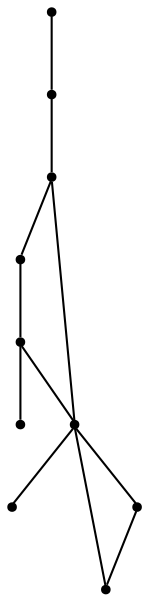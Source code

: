 graph {
  node [shape=point,comment="{\"directed\":false,\"doi\":\"10.1007/978-3-540-77537-9_14\",\"figure\":\"1 (1)\"}"]

  v0 [pos="900.4821196356485,2490.488661804199"]
  v1 [pos="811.353340565881,2442.9088307328657"]
  v2 [pos="847.0674088855122,2558.2632116699215"]
  v3 [pos="739.9877797060234,2371.5704396195842"]
  v4 [pos="739.9877797060234,2532.0037170965015"]
  v5 [pos="880.2170473231826,2639.0425956587355"]
  v6 [pos="680.5685936595117,2446.3475044111765"]
  v7 [pos="763.8179853661115,2662.8012829034974"]
  v8 [pos="656.8009319660275,2603.3421718111904"]
  v9 [pos="591.4398145897444,2532.0037170965015"]

  v0 -- v1 [id="-1",pos="900.4821196356485,2490.488661804199 811.353340565881,2442.9088307328657 811.353340565881,2442.9088307328657 811.353340565881,2442.9088307328657"]
  v8 -- v7 [id="-2",pos="656.8009319660275,2603.3421718111904 763.8179853661115,2662.8012829034974 763.8179853661115,2662.8012829034974 763.8179853661115,2662.8012829034974"]
  v6 -- v9 [id="-3",pos="680.5685936595117,2446.3475044111765 591.4398145897444,2532.0037170965015 591.4398145897444,2532.0037170965015 591.4398145897444,2532.0037170965015"]
  v6 -- v4 [id="-4",pos="680.5685936595117,2446.3475044111765 739.9877797060234,2532.0037170965015 739.9877797060234,2532.0037170965015 739.9877797060234,2532.0037170965015"]
  v4 -- v1 [id="-5",pos="739.9877797060234,2532.0037170965015 811.353340565881,2442.9088307328657 811.353340565881,2442.9088307328657 811.353340565881,2442.9088307328657"]
  v4 -- v8 [id="-6",pos="739.9877797060234,2532.0037170965015 656.8009319660275,2603.3421718111904 656.8009319660275,2603.3421718111904 656.8009319660275,2603.3421718111904"]
  v4 -- v7 [id="-7",pos="739.9877797060234,2532.0037170965015 763.8179853661115,2662.8012829034974 763.8179853661115,2662.8012829034974 763.8179853661115,2662.8012829034974"]
  v3 -- v6 [id="-8",pos="739.9877797060234,2371.5704396195842 680.5685936595117,2446.3475044111765 680.5685936595117,2446.3475044111765 680.5685936595117,2446.3475044111765"]
  v4 -- v5 [id="-9",pos="739.9877797060234,2532.0037170965015 880.2170473231826,2639.0425956587355 880.2170473231826,2639.0425956587355 880.2170473231826,2639.0425956587355"]
  v1 -- v3 [id="-10",pos="811.353340565881,2442.9088307328657 739.9877797060234,2371.5704396195842 739.9877797060234,2371.5704396195842 739.9877797060234,2371.5704396195842"]
  v2 -- v0 [id="-11",pos="847.0674088855122,2558.2632116699215 900.4821196356485,2490.488661804199 900.4821196356485,2490.488661804199 900.4821196356485,2490.488661804199"]
}